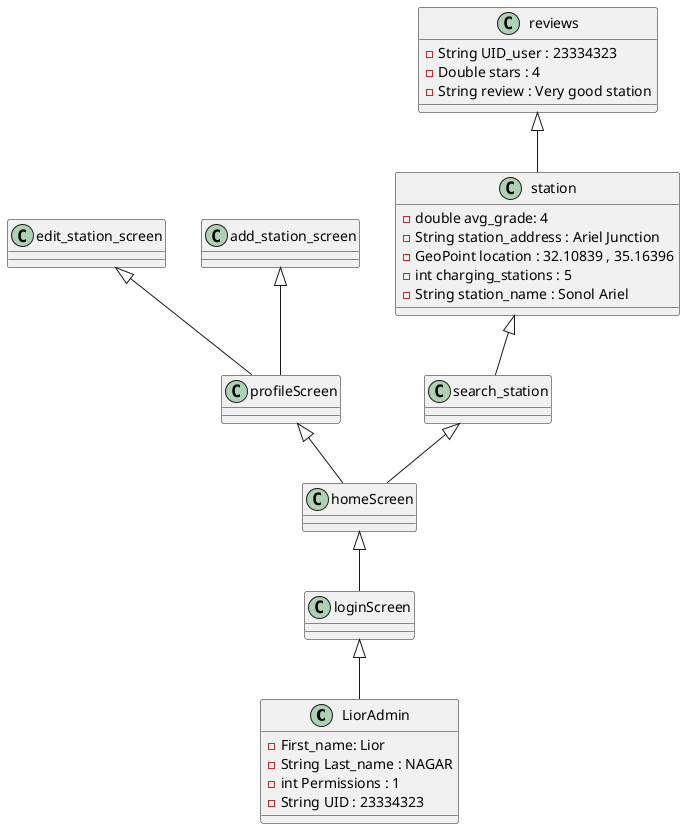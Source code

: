 @startuml
'https://plantuml.com/class-diagram

class LiorAdmin {
-First_name: Lior
-String Last_name : NAGAR
-int Permissions : 1
-String UID : 23334323

}

class loginScreen {
}

class homeScreen {
}

class profileScreen {
}


class edit_station_screen {
}

class add_station_screen {
}

class search_station {
}
class station {
-double avg_grade: 4
-String station_address : Ariel Junction
-GeoPoint location : 32.10839 , 35.16396
-int charging_stations : 5
-String station_name : Sonol Ariel


}

class reviews {
 - String UID_user : 23334323
   - Double stars : 4
   - String review : Very good station



}

loginScreen <|-- LiorAdmin
homeScreen <|-- loginScreen
profileScreen <|-- homeScreen
search_station <|-- homeScreen
station <|-- search_station
reviews <|-- station
add_station_screen <|-- profileScreen
edit_station_screen <|-- profileScreen
@enduml